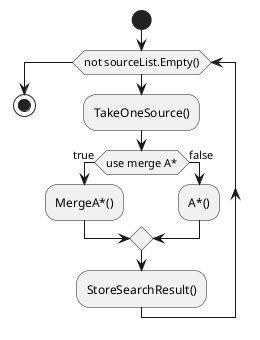 ﻿@startuml
'https://plantuml.com/activity-diagram-beta

start
while(not sourceList.Empty())
    :TakeOneSource();
    if (use merge A*) then(true)
        :MergeA*();
    else(false)
        :A*();
    endif
    :StoreSearchResult();
end while    
stop

@enduml
